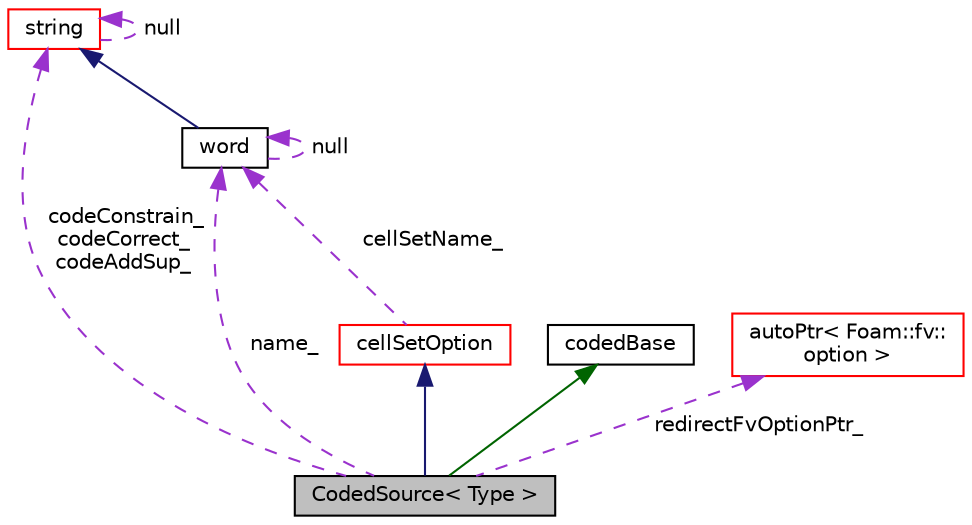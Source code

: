 digraph "CodedSource&lt; Type &gt;"
{
  bgcolor="transparent";
  edge [fontname="Helvetica",fontsize="10",labelfontname="Helvetica",labelfontsize="10"];
  node [fontname="Helvetica",fontsize="10",shape=record];
  Node1 [label="CodedSource\< Type \>",height=0.2,width=0.4,color="black", fillcolor="grey75", style="filled" fontcolor="black"];
  Node2 -> Node1 [dir="back",color="midnightblue",fontsize="10",style="solid",fontname="Helvetica"];
  Node2 [label="cellSetOption",height=0.2,width=0.4,color="red",URL="$classFoam_1_1fv_1_1cellSetOption.html",tooltip="Cell-set options abtract base class. Provides a base set of controls, e.g.: "];
  Node3 -> Node2 [dir="back",color="darkorchid3",fontsize="10",style="dashed",label=" cellSetName_" ,fontname="Helvetica"];
  Node3 [label="word",height=0.2,width=0.4,color="black",URL="$classFoam_1_1word.html",tooltip="A class for handling words, derived from Foam::string. "];
  Node4 -> Node3 [dir="back",color="midnightblue",fontsize="10",style="solid",fontname="Helvetica"];
  Node4 [label="string",height=0.2,width=0.4,color="red",URL="$classFoam_1_1string.html",tooltip="A class for handling character strings derived from std::string. "];
  Node4 -> Node4 [dir="back",color="darkorchid3",fontsize="10",style="dashed",label=" null" ,fontname="Helvetica"];
  Node3 -> Node3 [dir="back",color="darkorchid3",fontsize="10",style="dashed",label=" null" ,fontname="Helvetica"];
  Node5 -> Node1 [dir="back",color="darkgreen",fontsize="10",style="solid",fontname="Helvetica"];
  Node5 [label="codedBase",height=0.2,width=0.4,color="black",URL="$classFoam_1_1codedBase.html",tooltip="Base class for function objects and boundary conditions using dynamic code that provides methods for ..."];
  Node6 -> Node1 [dir="back",color="darkorchid3",fontsize="10",style="dashed",label=" redirectFvOptionPtr_" ,fontname="Helvetica"];
  Node6 [label="autoPtr\< Foam::fv::\loption \>",height=0.2,width=0.4,color="red",URL="$classFoam_1_1autoPtr.html"];
  Node4 -> Node1 [dir="back",color="darkorchid3",fontsize="10",style="dashed",label=" codeConstrain_\ncodeCorrect_\ncodeAddSup_" ,fontname="Helvetica"];
  Node3 -> Node1 [dir="back",color="darkorchid3",fontsize="10",style="dashed",label=" name_" ,fontname="Helvetica"];
}
